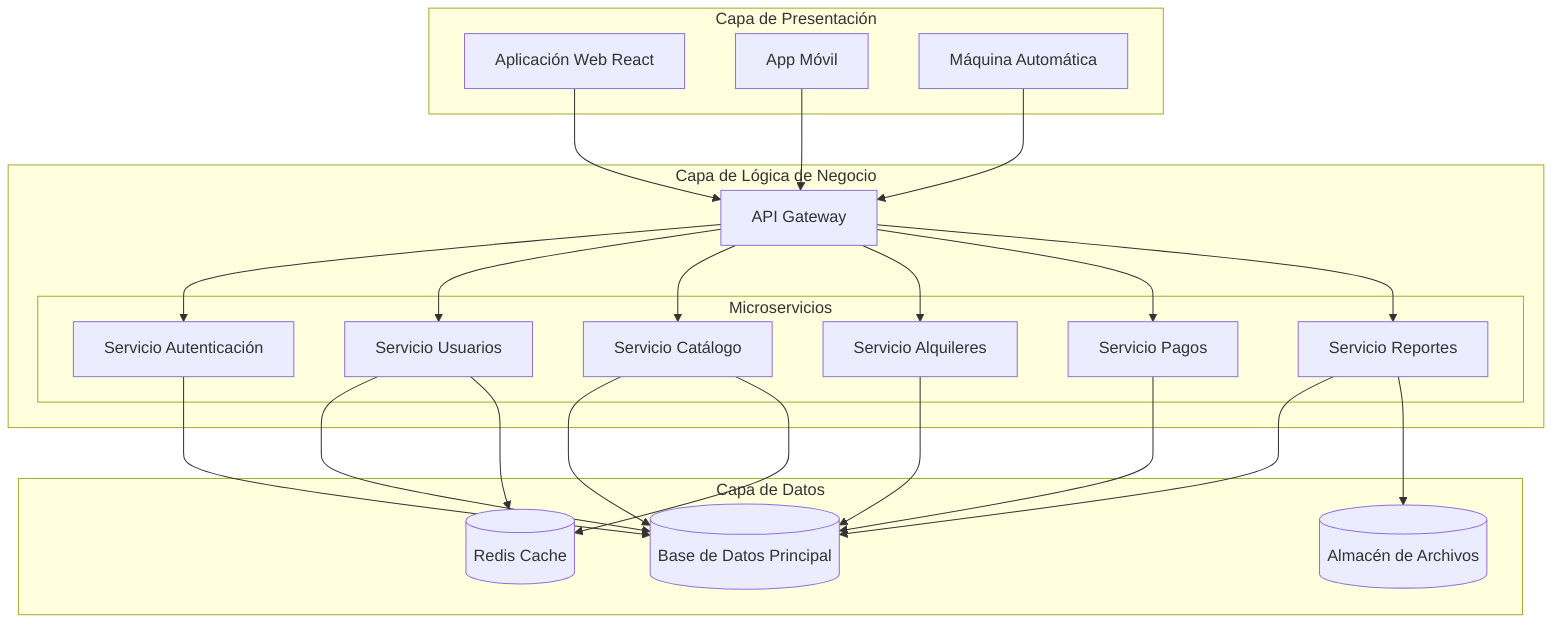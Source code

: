 flowchart TB
    subgraph "Capa de Presentación"
        WEB[Aplicación Web React]
        MOBILE[App Móvil]
        KIOSK[Máquina Automática]
    end
    
    subgraph "Capa de Lógica de Negocio"
        API[API Gateway]
        subgraph "Microservicios"
            AUTH[Servicio Autenticación]
            USER[Servicio Usuarios]
            CATALOG[Servicio Catálogo]
            RENTAL[Servicio Alquileres]
            PAYMENT[Servicio Pagos]
            REPORT[Servicio Reportes]
        end
    end
    
    subgraph "Capa de Datos"
        DB[(Base de Datos Principal)]
        CACHE[(Redis Cache)]
        FILES[(Almacén de Archivos)]
    end
    
    WEB --> API
    MOBILE --> API
    KIOSK --> API
    
    API --> AUTH
    API --> USER
    API --> CATALOG
    API --> RENTAL
    API --> PAYMENT
    API --> REPORT
    
    AUTH --> DB
    USER --> DB
    CATALOG --> DB
    RENTAL --> DB
    PAYMENT --> DB
    REPORT --> DB
    
    CATALOG --> CACHE
    USER --> CACHE
    REPORT --> FILES